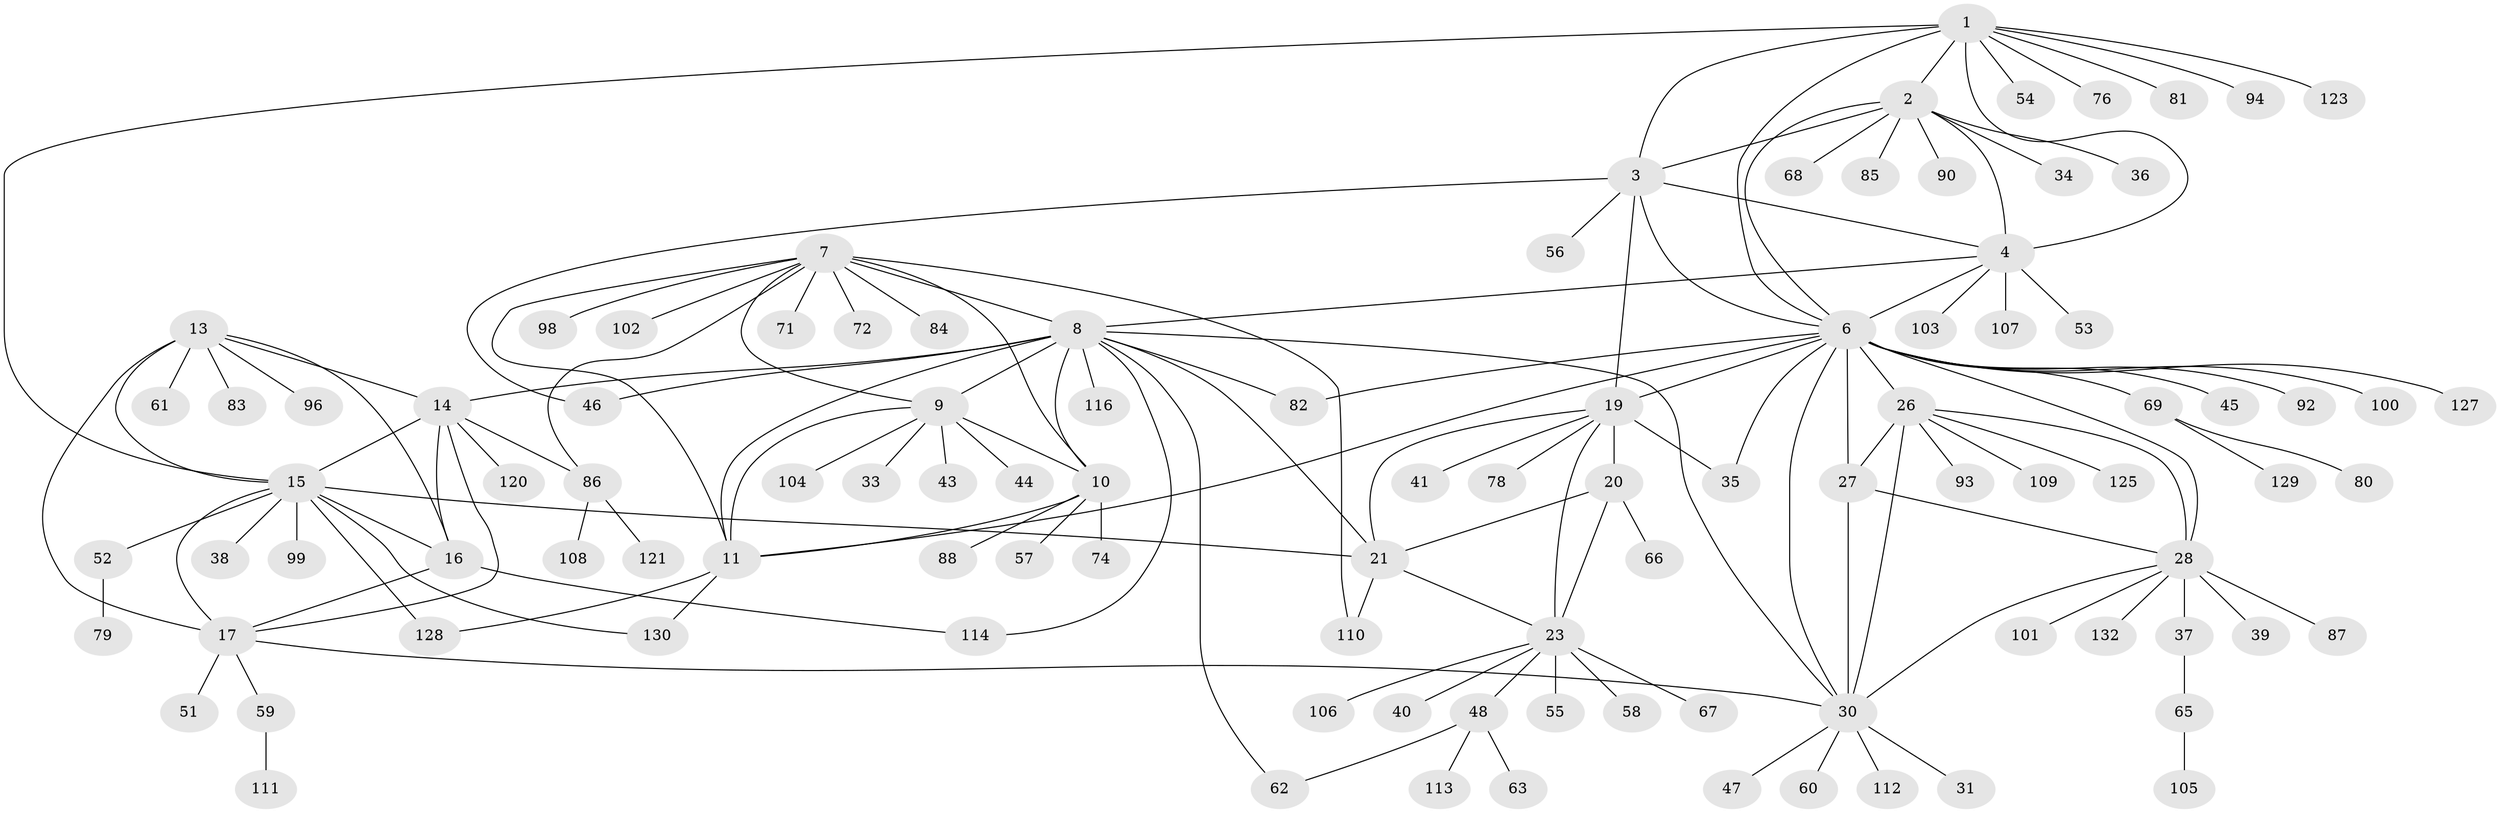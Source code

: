 // original degree distribution, {12: 0.030303030303030304, 8: 0.022727272727272728, 10: 0.022727272727272728, 7: 0.03787878787878788, 9: 0.045454545454545456, 13: 0.007575757575757576, 14: 0.007575757575757576, 6: 0.030303030303030304, 5: 0.022727272727272728, 11: 0.007575757575757576, 1: 0.6060606060606061, 2: 0.13636363636363635, 3: 0.015151515151515152, 4: 0.007575757575757576}
// Generated by graph-tools (version 1.1) at 2025/11/02/27/25 16:11:33]
// undirected, 104 vertices, 146 edges
graph export_dot {
graph [start="1"]
  node [color=gray90,style=filled];
  1 [super="+117"];
  2 [super="+5"];
  3;
  4 [super="+70"];
  6 [super="+25"];
  7 [super="+91"];
  8 [super="+95"];
  9 [super="+50"];
  10 [super="+12"];
  11 [super="+119"];
  13 [super="+32"];
  14 [super="+126"];
  15 [super="+18"];
  16 [super="+49"];
  17 [super="+75"];
  19 [super="+22"];
  20 [super="+24"];
  21 [super="+77"];
  23 [super="+73"];
  26 [super="+29"];
  27;
  28 [super="+118"];
  30 [super="+42"];
  31;
  33;
  34;
  35;
  36;
  37 [super="+89"];
  38;
  39;
  40;
  41;
  43;
  44;
  45;
  46;
  47;
  48 [super="+97"];
  51;
  52 [super="+64"];
  53;
  54;
  55 [super="+124"];
  56;
  57;
  58;
  59;
  60;
  61;
  62;
  63;
  65;
  66;
  67;
  68 [super="+122"];
  69;
  71;
  72;
  74;
  76;
  78;
  79;
  80 [super="+115"];
  81;
  82;
  83;
  84;
  85;
  86;
  87;
  88;
  90;
  92;
  93;
  94;
  96;
  98;
  99;
  100;
  101;
  102;
  103;
  104;
  105;
  106;
  107;
  108;
  109;
  110;
  111;
  112;
  113 [super="+131"];
  114;
  116;
  120;
  121;
  123;
  125;
  127;
  128;
  129;
  130;
  132;
  1 -- 2 [weight=2];
  1 -- 3;
  1 -- 4;
  1 -- 6;
  1 -- 15;
  1 -- 54;
  1 -- 76;
  1 -- 81;
  1 -- 94;
  1 -- 123;
  2 -- 3 [weight=2];
  2 -- 4 [weight=2];
  2 -- 6 [weight=2];
  2 -- 34;
  2 -- 36;
  2 -- 85;
  2 -- 68;
  2 -- 90;
  3 -- 4;
  3 -- 6;
  3 -- 19;
  3 -- 46;
  3 -- 56;
  4 -- 6;
  4 -- 8;
  4 -- 53;
  4 -- 103;
  4 -- 107;
  6 -- 82;
  6 -- 100;
  6 -- 127;
  6 -- 35;
  6 -- 69;
  6 -- 11;
  6 -- 45;
  6 -- 28;
  6 -- 19;
  6 -- 26 [weight=2];
  6 -- 27;
  6 -- 92;
  6 -- 30;
  7 -- 8;
  7 -- 9;
  7 -- 10 [weight=2];
  7 -- 11;
  7 -- 71;
  7 -- 72;
  7 -- 84;
  7 -- 86;
  7 -- 98;
  7 -- 102;
  7 -- 110;
  8 -- 9;
  8 -- 10 [weight=2];
  8 -- 11;
  8 -- 14;
  8 -- 21;
  8 -- 46;
  8 -- 62;
  8 -- 82;
  8 -- 114;
  8 -- 116;
  8 -- 30;
  9 -- 10 [weight=2];
  9 -- 11;
  9 -- 33;
  9 -- 43;
  9 -- 44;
  9 -- 104;
  10 -- 11 [weight=2];
  10 -- 74;
  10 -- 88;
  10 -- 57;
  11 -- 128;
  11 -- 130;
  13 -- 14;
  13 -- 15 [weight=2];
  13 -- 16;
  13 -- 17;
  13 -- 61;
  13 -- 83;
  13 -- 96;
  14 -- 15 [weight=2];
  14 -- 16;
  14 -- 17;
  14 -- 86;
  14 -- 120;
  15 -- 16 [weight=2];
  15 -- 17 [weight=2];
  15 -- 38;
  15 -- 52;
  15 -- 99;
  15 -- 130;
  15 -- 128;
  15 -- 21;
  16 -- 17;
  16 -- 114;
  17 -- 30;
  17 -- 51;
  17 -- 59;
  19 -- 20 [weight=4];
  19 -- 21 [weight=2];
  19 -- 23 [weight=2];
  19 -- 35;
  19 -- 41;
  19 -- 78;
  20 -- 21 [weight=2];
  20 -- 23 [weight=2];
  20 -- 66;
  21 -- 23;
  21 -- 110;
  23 -- 40;
  23 -- 48;
  23 -- 55;
  23 -- 58;
  23 -- 67;
  23 -- 106;
  26 -- 27 [weight=2];
  26 -- 28 [weight=2];
  26 -- 30 [weight=2];
  26 -- 93;
  26 -- 109;
  26 -- 125;
  27 -- 28;
  27 -- 30;
  28 -- 30;
  28 -- 37;
  28 -- 39;
  28 -- 87;
  28 -- 101;
  28 -- 132;
  30 -- 31;
  30 -- 47;
  30 -- 60;
  30 -- 112;
  37 -- 65;
  48 -- 62;
  48 -- 63;
  48 -- 113;
  52 -- 79;
  59 -- 111;
  65 -- 105;
  69 -- 80;
  69 -- 129;
  86 -- 108;
  86 -- 121;
}
